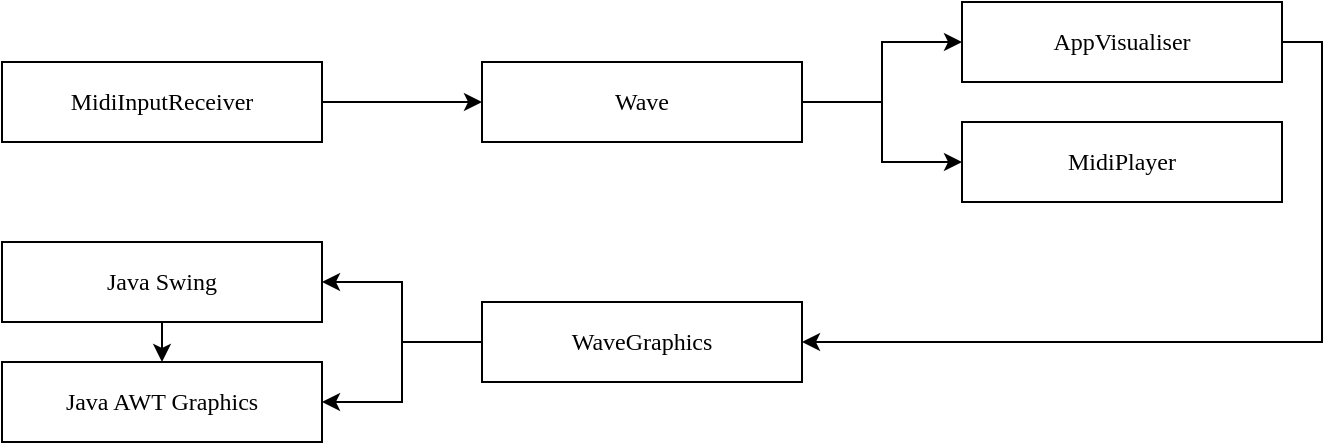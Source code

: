 <mxfile version="20.6.0"><diagram id="XpwNdaCqBn3cibWGFKbj" name="Page-1"><mxGraphModel dx="1381" dy="795" grid="1" gridSize="10" guides="1" tooltips="1" connect="1" arrows="1" fold="1" page="1" pageScale="1" pageWidth="827" pageHeight="1169" math="0" shadow="0"><root><mxCell id="0"/><mxCell id="1" parent="0"/><mxCell id="lC9QF_NvG-Qos0WJh-oH-7" style="edgeStyle=orthogonalEdgeStyle;rounded=0;orthogonalLoop=1;jettySize=auto;html=1;exitX=1;exitY=0.5;exitDx=0;exitDy=0;entryX=0;entryY=0.5;entryDx=0;entryDy=0;fontFamily=Lucida Console;fontSize=12;" edge="1" parent="1" source="lC9QF_NvG-Qos0WJh-oH-1" target="lC9QF_NvG-Qos0WJh-oH-2"><mxGeometry relative="1" as="geometry"/></mxCell><mxCell id="lC9QF_NvG-Qos0WJh-oH-1" value="MidiInputReceiver" style="rounded=0;whiteSpace=wrap;html=1;fontFamily=Lucida Console;fontSize=12;" vertex="1" parent="1"><mxGeometry x="40" y="40" width="160" height="40" as="geometry"/></mxCell><mxCell id="lC9QF_NvG-Qos0WJh-oH-5" style="edgeStyle=orthogonalEdgeStyle;rounded=0;orthogonalLoop=1;jettySize=auto;html=1;exitX=1;exitY=0.5;exitDx=0;exitDy=0;entryX=0;entryY=0.5;entryDx=0;entryDy=0;fontFamily=Lucida Console;fontSize=12;" edge="1" parent="1" source="lC9QF_NvG-Qos0WJh-oH-2" target="lC9QF_NvG-Qos0WJh-oH-3"><mxGeometry relative="1" as="geometry"/></mxCell><mxCell id="lC9QF_NvG-Qos0WJh-oH-6" style="edgeStyle=orthogonalEdgeStyle;rounded=0;orthogonalLoop=1;jettySize=auto;html=1;exitX=1;exitY=0.5;exitDx=0;exitDy=0;entryX=0;entryY=0.5;entryDx=0;entryDy=0;fontFamily=Lucida Console;fontSize=12;" edge="1" parent="1" source="lC9QF_NvG-Qos0WJh-oH-2" target="lC9QF_NvG-Qos0WJh-oH-4"><mxGeometry relative="1" as="geometry"/></mxCell><mxCell id="lC9QF_NvG-Qos0WJh-oH-2" value="Wave" style="rounded=0;whiteSpace=wrap;html=1;fontFamily=Lucida Console;fontSize=12;" vertex="1" parent="1"><mxGeometry x="280" y="40" width="160" height="40" as="geometry"/></mxCell><mxCell id="lC9QF_NvG-Qos0WJh-oH-9" style="edgeStyle=orthogonalEdgeStyle;rounded=0;orthogonalLoop=1;jettySize=auto;html=1;exitX=1;exitY=0.5;exitDx=0;exitDy=0;entryX=1;entryY=0.5;entryDx=0;entryDy=0;fontFamily=Lucida Console;fontSize=12;" edge="1" parent="1" source="lC9QF_NvG-Qos0WJh-oH-3" target="lC9QF_NvG-Qos0WJh-oH-8"><mxGeometry relative="1" as="geometry"/></mxCell><mxCell id="lC9QF_NvG-Qos0WJh-oH-3" value="AppVisualiser" style="rounded=0;whiteSpace=wrap;html=1;fontFamily=Lucida Console;fontSize=12;" vertex="1" parent="1"><mxGeometry x="520" y="10" width="160" height="40" as="geometry"/></mxCell><mxCell id="lC9QF_NvG-Qos0WJh-oH-4" value="MidiPlayer" style="rounded=0;whiteSpace=wrap;html=1;fontFamily=Lucida Console;fontSize=12;" vertex="1" parent="1"><mxGeometry x="520" y="70" width="160" height="40" as="geometry"/></mxCell><mxCell id="lC9QF_NvG-Qos0WJh-oH-11" style="edgeStyle=orthogonalEdgeStyle;rounded=0;orthogonalLoop=1;jettySize=auto;html=1;exitX=0;exitY=0.5;exitDx=0;exitDy=0;entryX=1;entryY=0.5;entryDx=0;entryDy=0;fontFamily=Lucida Console;fontSize=12;" edge="1" parent="1" source="lC9QF_NvG-Qos0WJh-oH-8" target="lC9QF_NvG-Qos0WJh-oH-10"><mxGeometry relative="1" as="geometry"/></mxCell><mxCell id="lC9QF_NvG-Qos0WJh-oH-13" style="edgeStyle=orthogonalEdgeStyle;rounded=0;orthogonalLoop=1;jettySize=auto;html=1;exitX=0;exitY=0.5;exitDx=0;exitDy=0;entryX=1;entryY=0.5;entryDx=0;entryDy=0;fontFamily=Lucida Console;fontSize=12;" edge="1" parent="1" source="lC9QF_NvG-Qos0WJh-oH-8" target="lC9QF_NvG-Qos0WJh-oH-12"><mxGeometry relative="1" as="geometry"/></mxCell><mxCell id="lC9QF_NvG-Qos0WJh-oH-8" value="WaveGraphics" style="rounded=0;whiteSpace=wrap;html=1;fontFamily=Lucida Console;fontSize=12;" vertex="1" parent="1"><mxGeometry x="280" y="160" width="160" height="40" as="geometry"/></mxCell><mxCell id="lC9QF_NvG-Qos0WJh-oH-14" style="edgeStyle=orthogonalEdgeStyle;rounded=0;orthogonalLoop=1;jettySize=auto;html=1;exitX=0.5;exitY=1;exitDx=0;exitDy=0;entryX=0.5;entryY=0;entryDx=0;entryDy=0;fontFamily=Lucida Console;fontSize=12;" edge="1" parent="1" source="lC9QF_NvG-Qos0WJh-oH-10" target="lC9QF_NvG-Qos0WJh-oH-12"><mxGeometry relative="1" as="geometry"/></mxCell><mxCell id="lC9QF_NvG-Qos0WJh-oH-10" value="Java Swing" style="rounded=0;whiteSpace=wrap;html=1;fontFamily=Lucida Console;fontSize=12;" vertex="1" parent="1"><mxGeometry x="40" y="130" width="160" height="40" as="geometry"/></mxCell><mxCell id="lC9QF_NvG-Qos0WJh-oH-12" value="Java AWT Graphics" style="rounded=0;whiteSpace=wrap;html=1;fontFamily=Lucida Console;fontSize=12;" vertex="1" parent="1"><mxGeometry x="40" y="190" width="160" height="40" as="geometry"/></mxCell></root></mxGraphModel></diagram></mxfile>